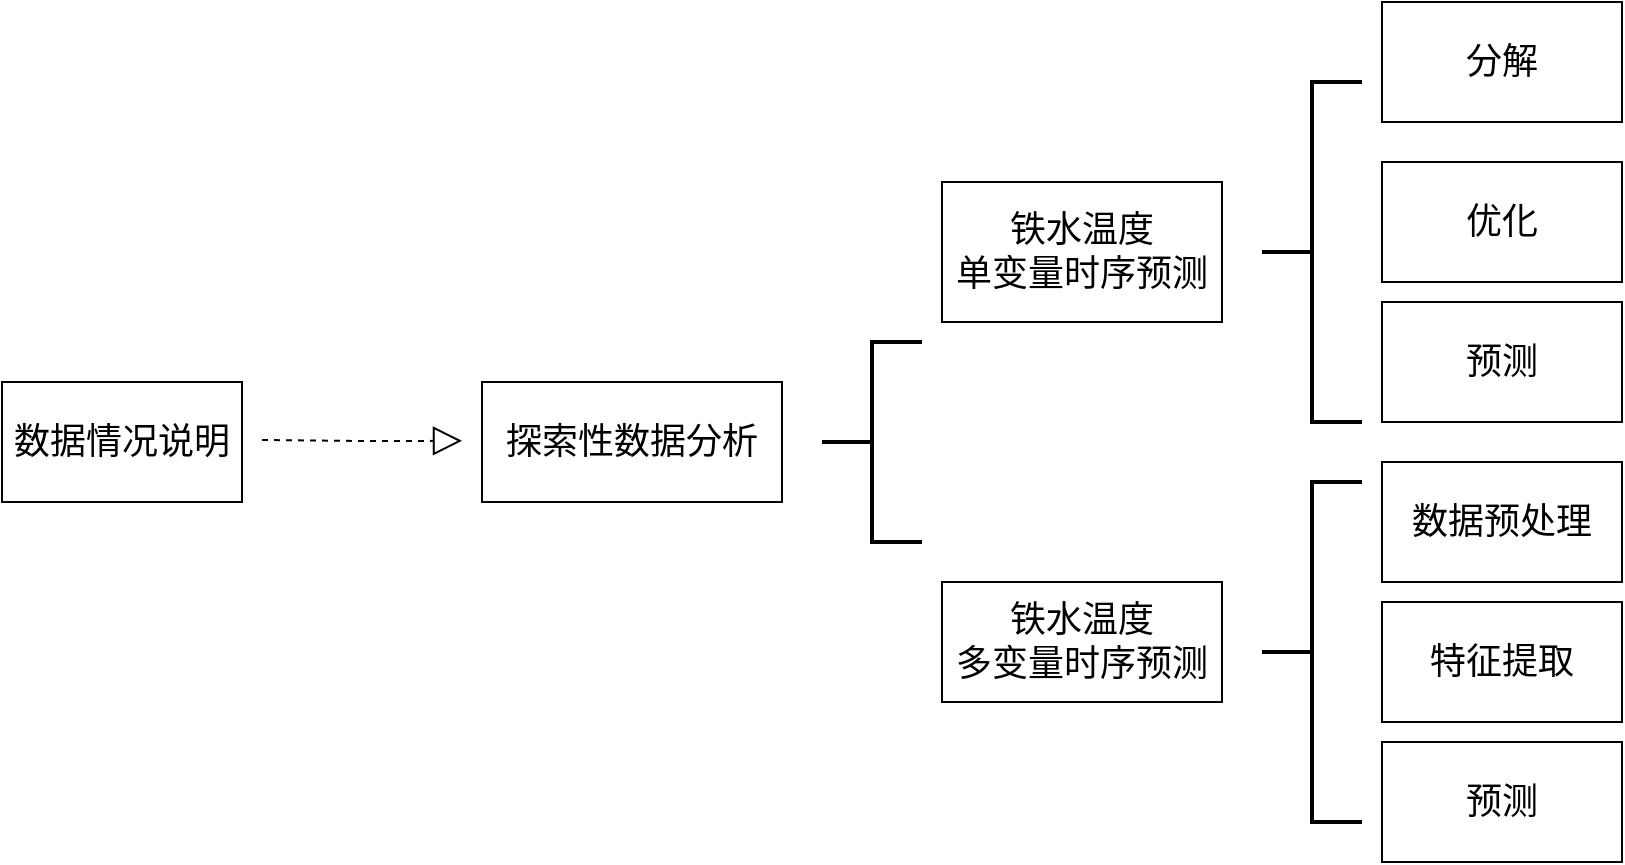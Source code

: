<mxfile version="22.1.8" type="github">
  <diagram name="第 1 页" id="98NZelkwkcNiqclcnh58">
    <mxGraphModel dx="2207" dy="873" grid="1" gridSize="10" guides="1" tooltips="1" connect="1" arrows="1" fold="1" page="1" pageScale="1" pageWidth="827" pageHeight="1169" math="0" shadow="0">
      <root>
        <mxCell id="0" />
        <mxCell id="1" parent="0" />
        <mxCell id="OGL1Q8XWRxWzxenanZOr-1" value="&lt;font style=&quot;font-size: 18px;&quot;&gt;铁水温度&lt;br&gt;单变量时序预测&lt;/font&gt;" style="rounded=0;whiteSpace=wrap;html=1;" vertex="1" parent="1">
          <mxGeometry x="20" y="350" width="140" height="70" as="geometry" />
        </mxCell>
        <mxCell id="OGL1Q8XWRxWzxenanZOr-2" value="&lt;font style=&quot;font-size: 18px;&quot;&gt;铁水温度&lt;br&gt;多变量时序预测&lt;/font&gt;" style="rounded=0;whiteSpace=wrap;html=1;" vertex="1" parent="1">
          <mxGeometry x="20" y="550" width="140" height="60" as="geometry" />
        </mxCell>
        <mxCell id="OGL1Q8XWRxWzxenanZOr-3" value="" style="strokeWidth=2;html=1;shape=mxgraph.flowchart.annotation_2;align=left;labelPosition=right;pointerEvents=1;" vertex="1" parent="1">
          <mxGeometry x="180" y="300" width="50" height="170" as="geometry" />
        </mxCell>
        <mxCell id="OGL1Q8XWRxWzxenanZOr-4" value="&lt;font style=&quot;font-size: 18px;&quot;&gt;分解&lt;/font&gt;" style="rounded=0;whiteSpace=wrap;html=1;" vertex="1" parent="1">
          <mxGeometry x="240" y="260" width="120" height="60" as="geometry" />
        </mxCell>
        <mxCell id="OGL1Q8XWRxWzxenanZOr-5" value="&lt;span style=&quot;font-size: 18px;&quot;&gt;优化&lt;/span&gt;" style="rounded=0;whiteSpace=wrap;html=1;" vertex="1" parent="1">
          <mxGeometry x="240" y="340" width="120" height="60" as="geometry" />
        </mxCell>
        <mxCell id="OGL1Q8XWRxWzxenanZOr-6" value="&lt;span style=&quot;font-size: 18px;&quot;&gt;预测&lt;/span&gt;" style="rounded=0;whiteSpace=wrap;html=1;" vertex="1" parent="1">
          <mxGeometry x="240" y="410" width="120" height="60" as="geometry" />
        </mxCell>
        <mxCell id="OGL1Q8XWRxWzxenanZOr-7" value="" style="strokeWidth=2;html=1;shape=mxgraph.flowchart.annotation_2;align=left;labelPosition=right;pointerEvents=1;" vertex="1" parent="1">
          <mxGeometry x="180" y="500" width="50" height="170" as="geometry" />
        </mxCell>
        <mxCell id="OGL1Q8XWRxWzxenanZOr-8" value="&lt;span style=&quot;font-size: 18px;&quot;&gt;数据预处理&lt;/span&gt;" style="rounded=0;whiteSpace=wrap;html=1;" vertex="1" parent="1">
          <mxGeometry x="240" y="490" width="120" height="60" as="geometry" />
        </mxCell>
        <mxCell id="OGL1Q8XWRxWzxenanZOr-9" value="&lt;span style=&quot;font-size: 18px;&quot;&gt;特征提取&lt;/span&gt;" style="rounded=0;whiteSpace=wrap;html=1;" vertex="1" parent="1">
          <mxGeometry x="240" y="560" width="120" height="60" as="geometry" />
        </mxCell>
        <mxCell id="OGL1Q8XWRxWzxenanZOr-10" value="&lt;span style=&quot;font-size: 18px;&quot;&gt;预测&lt;/span&gt;" style="rounded=0;whiteSpace=wrap;html=1;" vertex="1" parent="1">
          <mxGeometry x="240" y="630" width="120" height="60" as="geometry" />
        </mxCell>
        <mxCell id="OGL1Q8XWRxWzxenanZOr-11" value="&lt;font style=&quot;font-size: 18px;&quot;&gt;探索性数据分析&lt;/font&gt;" style="rounded=0;whiteSpace=wrap;html=1;" vertex="1" parent="1">
          <mxGeometry x="-210" y="450" width="150" height="60" as="geometry" />
        </mxCell>
        <mxCell id="OGL1Q8XWRxWzxenanZOr-12" value="" style="strokeWidth=2;html=1;shape=mxgraph.flowchart.annotation_2;align=left;labelPosition=right;pointerEvents=1;" vertex="1" parent="1">
          <mxGeometry x="-40" y="430" width="50" height="100" as="geometry" />
        </mxCell>
        <mxCell id="OGL1Q8XWRxWzxenanZOr-13" value="&lt;font style=&quot;font-size: 18px;&quot;&gt;数据情况说明&lt;/font&gt;" style="rounded=0;whiteSpace=wrap;html=1;" vertex="1" parent="1">
          <mxGeometry x="-450" y="450" width="120" height="60" as="geometry" />
        </mxCell>
        <mxCell id="OGL1Q8XWRxWzxenanZOr-14" value="" style="endArrow=block;dashed=1;endFill=0;endSize=12;html=1;rounded=0;edgeStyle=orthogonalEdgeStyle;" edge="1" parent="1">
          <mxGeometry width="160" relative="1" as="geometry">
            <mxPoint x="-320" y="479" as="sourcePoint" />
            <mxPoint x="-220" y="479.41" as="targetPoint" />
          </mxGeometry>
        </mxCell>
      </root>
    </mxGraphModel>
  </diagram>
</mxfile>
